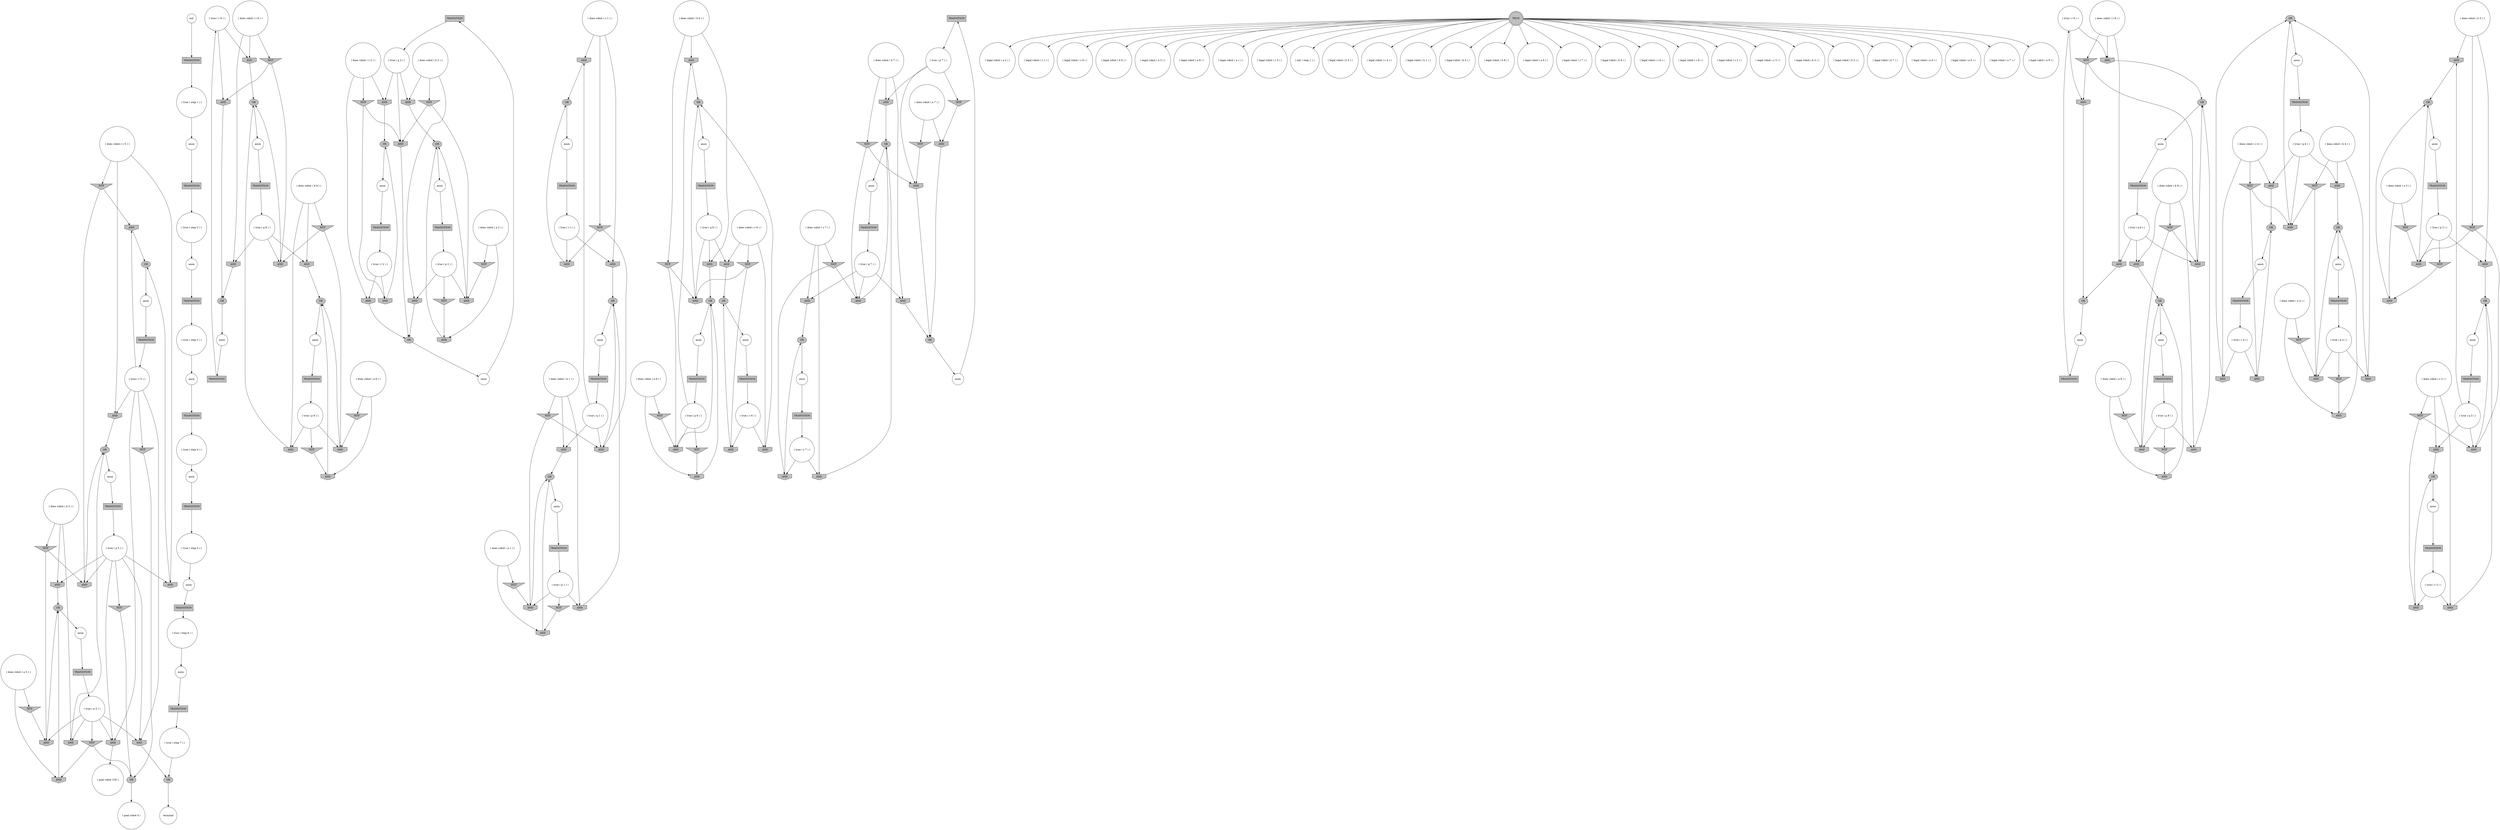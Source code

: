 digraph propNet
{
	"@6196a592"[shape=invtriangle, style= filled, fillcolor=grey, label="NOT"]; "@6196a592"->"@220682a3"; "@6196a592"->"@6384faa9"; 
	"@79110317"[shape=circle, style= filled, fillcolor=white, label="( true ( r 9 ) )"]; "@79110317"->"@45785cc8"; "@79110317"->"@834ebe3"; 
	"@56e4769"[shape=box, style= filled, fillcolor=grey, label="TRANSITION"]; "@56e4769"->"@42528f02"; 
	"@4aaf96a6"[shape=circle, style= filled, fillcolor=white, label="( does robot ( b 9 ) )"]; "@4aaf96a6"->"@cc13daf"; "@4aaf96a6"->"@e70459d"; "@4aaf96a6"->"@409516eb"; 
	"@6367cb6e"[shape=invhouse, style= filled, fillcolor=grey, label="AND"]; "@6367cb6e"->"@6e84ba58"; 
	"@48ec28e6"[shape=invhouse, style= filled, fillcolor=grey, label="AND"]; "@48ec28e6"->"@d3e704c"; 
	"@795fb9e"[shape=circle, style= filled, fillcolor=white, label="anon"]; "@795fb9e"->"@6d3a34e"; 
	"@294cf340"[shape=invhouse, style= filled, fillcolor=grey, label="AND"]; "@294cf340"->"@41b15da8"; 
	"@30949a98"[shape=box, style= filled, fillcolor=grey, label="TRANSITION"]; "@30949a98"->"@7632dc93"; 
	"@5761476e"[shape=circle, style= filled, fillcolor=white, label="( legal robot ( a 2 ) )"]; 
	"@5a2b643a"[shape=circle, style= filled, fillcolor=white, label="( legal robot ( c 1 ) )"]; 
	"@2fcbebd9"[shape=invhouse, style= filled, fillcolor=grey, label="AND"]; "@2fcbebd9"->"@72aa6910"; 
	"@66757067"[shape=circle, style= filled, fillcolor=white, label="( legal robot ( c 9 ) )"]; 
	"@2fda81c9"[shape=circle, style= filled, fillcolor=white, label="( does robot ( b 1 ) )"]; "@2fda81c9"->"@4a9a898b"; "@2fda81c9"->"@58deb579"; "@2fda81c9"->"@48a1562d"; 
	"@625ffc4b"[shape=circle, style= filled, fillcolor=white, label="( does robot ( a 9 ) )"]; "@625ffc4b"->"@441613a9"; "@625ffc4b"->"@24dcee6b"; 
	"@70a990bc"[shape=circle, style= filled, fillcolor=white, label="anon"]; "@70a990bc"->"@aa74e54"; 
	"@4f4d595b"[shape=ellipse, style= filled, fillcolor=grey, label="OR"]; "@4f4d595b"->"@63064c09"; 
	"@7f712567"[shape=invhouse, style= filled, fillcolor=grey, label="AND"]; "@7f712567"->"@56c77c79"; 
	"@58911a88"[shape=circle, style= filled, fillcolor=white, label="anon"]; "@58911a88"->"@2dd542e"; 
	"@46a344ba"[shape=box, style= filled, fillcolor=grey, label="TRANSITION"]; "@46a344ba"->"@6c1456b2"; 
	"@41b15da8"[shape=ellipse, style= filled, fillcolor=grey, label="OR"]; "@41b15da8"->"@58911a88"; 
	"@26559e4e"[shape=invhouse, style= filled, fillcolor=grey, label="AND"]; "@26559e4e"->"@58027d66"; 
	"@59cafbd4"[shape=circle, style= filled, fillcolor=white, label="( true ( r 8 ) )"]; "@59cafbd4"->"@6db3b628"; "@59cafbd4"->"@7feff6e5"; 
	"@60f778d4"[shape=invhouse, style= filled, fillcolor=grey, label="AND"]; "@60f778d4"->"@84b9b53"; 
	"@46ab328f"[shape=ellipse, style= filled, fillcolor=grey, label="OR"]; "@46ab328f"->"@76a256fd"; 
	"@144bd46e"[shape=circle, style= filled, fillcolor=white, label="anon"]; "@144bd46e"->"@1c0e74c4"; 
	"@134adf6c"[shape=circle, style= filled, fillcolor=white, label="( true ( r 7 ) )"]; "@134adf6c"->"@2d40836f"; "@134adf6c"->"@e70a713"; 
	"@3424fc02"[shape=ellipse, style= filled, fillcolor=grey, label="OR"]; "@3424fc02"->"@4ebedf40"; 
	"@1470d657"[shape=invhouse, style= filled, fillcolor=grey, label="AND"]; "@1470d657"->"@3eae184e"; 
	"@26e32acb"[shape=circle, style= filled, fillcolor=white, label="anon"]; "@26e32acb"->"@56e4769"; 
	"@5b5fdf77"[shape=circle, style= filled, fillcolor=white, label="anon"]; "@5b5fdf77"->"@71546e24"; 
	"@f912fb8"[shape=invhouse, style= filled, fillcolor=grey, label="AND"]; "@f912fb8"->"@46ab328f"; 
	"@298f43a5"[shape=invhouse, style= filled, fillcolor=grey, label="AND"]; "@298f43a5"->"@4f660921"; 
	"@69ee4fc3"[shape=circle, style= filled, fillcolor=white, label="anon"]; "@69ee4fc3"->"@26162cad"; 
	"@6a4e0063"[shape=invtriangle, style= filled, fillcolor=grey, label="NOT"]; "@6a4e0063"->"@1470d657"; 
	"@35c63deb"[shape=invhouse, style= filled, fillcolor=grey, label="AND"]; "@35c63deb"->"@6a1ec65a"; 
	"@41d9f7f4"[shape=invhouse, style= filled, fillcolor=grey, label="AND"]; "@41d9f7f4"->"@5a89a1ba"; 
	"@2c85c2ab"[shape=circle, style= filled, fillcolor=white, label="( does robot ( b 8 ) )"]; "@2c85c2ab"->"@b22fd8f"; "@2c85c2ab"->"@76c59007"; "@2c85c2ab"->"@f9d56fc"; 
	"@3d54f97a"[shape=circle, style= filled, fillcolor=white, label="( legal robot ( b 6 ) )"]; 
	"@7db59f9a"[shape=circle, style= filled, fillcolor=white, label="anon"]; "@7db59f9a"->"@464d9a6"; 
	"@2d40836f"[shape=invhouse, style= filled, fillcolor=grey, label="AND"]; "@2d40836f"->"@2f8549da"; 
	"@266f0e5e"[shape=ellipse, style= filled, fillcolor=grey, label="OR"]; "@266f0e5e"->"@17291090"; 
	"@2deecfda"[shape=invhouse, style= filled, fillcolor=grey, label="AND"]; "@2deecfda"->"@1d2e9343"; 
	"@60e168d6"[shape=invtriangle, style= filled, fillcolor=grey, label="NOT"]; "@60e168d6"->"@6db3b628"; "@60e168d6"->"@5c76bdc3"; 
	"@219e99a7"[shape=invtriangle, style= filled, fillcolor=grey, label="NOT"]; "@219e99a7"->"@771f5274"; 
	"@31295f15"[shape=circle, style= filled, fillcolor=white, label="( goal robot 100 )"]; 
	"@599877a4"[shape=invtriangle, style= filled, fillcolor=grey, label="NOT"]; "@599877a4"->"@2b12fec1"; 
	"@11aa2597"[shape=box, style= filled, fillcolor=grey, label="TRANSITION"]; "@11aa2597"->"@2d69271d"; 
	"@90fb530"[shape=circle, style= filled, fillcolor=white, label="( true ( r 4 ) )"]; "@90fb530"->"@3d298f5e"; "@90fb530"->"@11d92910"; 
	"@7fb64d89"[shape=ellipse, style= filled, fillcolor=grey, label="OR"]; "@7fb64d89"->"@359ab04"; 
	"@6a1ec65a"[shape=ellipse, style= filled, fillcolor=grey, label="OR"]; "@6a1ec65a"->"@304e2225"; 
	"@f365570"[shape=circle, style= filled, fillcolor=white, label="( does robot ( a 3 ) )"]; "@f365570"->"@9dea22f"; "@f365570"->"@219e99a7"; 
	"@4f660921"[shape=ellipse, style= filled, fillcolor=grey, label="OR"]; "@4f660921"->"@6823dc90"; 
	"@b2c5164"[shape=circle, style= filled, fillcolor=white, label="( does robot ( a 4 ) )"]; "@b2c5164"->"@1470d657"; "@b2c5164"->"@7e1c5127"; 
	"@62b93ce9"[shape=circle, style= filled, fillcolor=white, label="( legal robot ( a 3 ) )"]; 
	"@1dcfd59f"[shape=ellipse, style= filled, fillcolor=grey, label="OR"]; "@1dcfd59f"->"@c22d5e1"; 
	"@741a324d"[shape=box, style= filled, fillcolor=grey, label="TRANSITION"]; "@741a324d"->"@50b6d5a9"; 
	"@359ab04"[shape=circle, style= filled, fillcolor=white, label="anon"]; "@359ab04"->"@18d93901"; 
	"@76a256fd"[shape=circle, style= filled, fillcolor=white, label="anon"]; "@76a256fd"->"@5630106"; 
	"@2f8549da"[shape=ellipse, style= filled, fillcolor=grey, label="OR"]; "@2f8549da"->"@70a990bc"; 
	"@50485629"[shape=invtriangle, style= filled, fillcolor=grey, label="NOT"]; "@50485629"->"@45785cc8"; "@50485629"->"@48d4d7ae"; 
	"@5630106"[shape=box, style= filled, fillcolor=grey, label="TRANSITION"]; "@5630106"->"@1263f509"; 
	"@7dedad85"[shape=invhouse, style= filled, fillcolor=grey, label="AND"]; "@7dedad85"->"@31295f15"; 
	"@304e2225"[shape=circle, style= filled, fillcolor=white, label="anon"]; "@304e2225"->"@1f8a52bc"; 
	"@446e6005"[shape=invhouse, style= filled, fillcolor=grey, label="AND"]; "@446e6005"->"@33cc542f"; 
	"@1d2e9343"[shape=ellipse, style= filled, fillcolor=grey, label="OR"]; "@1d2e9343"->"@6a727a9d"; 
	"@66127e61"[shape=circle, style= filled, fillcolor=white, label="( legal robot ( a 8 ) )"]; 
	"@2d69271d"[shape=circle, style= filled, fillcolor=white, label="( true ( q 7 ) )"]; "@2d69271d"->"@2d737304"; "@2d69271d"->"@65de1d20"; "@2d69271d"->"@446e6005"; 
	"@7fd279a6"[shape=invhouse, style= filled, fillcolor=grey, label="AND"]; "@7fd279a6"->"@6e84ba58"; 
	"@3d298f5e"[shape=invhouse, style= filled, fillcolor=grey, label="AND"]; "@3d298f5e"->"@1a47d8a1"; 
	"@2d737304"[shape=invhouse, style= filled, fillcolor=grey, label="AND"]; "@2d737304"->"@2f8549da"; 
	"@7f77fd0f"[shape=circle, style= filled, fillcolor=white, label="anon"]; "@7f77fd0f"->"@4f321871"; 
	"@68cd1eb5"[shape=invtriangle, style= filled, fillcolor=grey, label="NOT"]; "@68cd1eb5"->"@3947e048"; 
	"@d6e8516"[shape=invhouse, style= filled, fillcolor=grey, label="AND"]; "@d6e8516"->"@20c385d3"; 
	"@1e6e8817"[shape=circle, style= filled, fillcolor=white, label="( does robot ( c 7 ) )"]; "@1e6e8817"->"@2d737304"; "@1e6e8817"->"@77bcb779"; "@1e6e8817"->"@e70a713"; 
	"@138271f8"[shape=invhouse, style= filled, fillcolor=grey, label="AND"]; "@138271f8"->"@56c77c79"; 
	"@3fc487b8"[shape=box, style= filled, fillcolor=grey, label="TRANSITION"]; "@3fc487b8"->"@1fbee12d"; 
	"@24cb06b7"[shape=invtriangle, style= filled, fillcolor=grey, label="NOT"]; "@24cb06b7"->"@3d298f5e"; "@24cb06b7"->"@1f310a88"; 
	"@5a69bdb"[shape=circle, style= filled, fillcolor=white, label="( does robot ( a 2 ) )"]; "@5a69bdb"->"@6367cb6e"; "@5a69bdb"->"@2a880e38"; 
	"@409516eb"[shape=invhouse, style= filled, fillcolor=grey, label="AND"]; "@409516eb"->"@72aa6910"; 
	"@1e75b2f1"[shape=circle, style= filled, fillcolor=white, label="( legal robot ( a 1 ) )"]; 
	"@636eb1eb"[shape=invtriangle, style= filled, fillcolor=grey, label="NOT"]; "@636eb1eb"->"@9dea22f"; 
	"@765d9eda"[shape=circle, style= filled, fillcolor=white, label="( true ( p 1 ) )"]; "@765d9eda"->"@4a9a898b"; "@765d9eda"->"@599877a4"; "@765d9eda"->"@2deecfda"; 
	"@f6e79e9"[shape=invhouse, style= filled, fillcolor=grey, label="AND"]; "@f6e79e9"->"@58027d66"; 
	"@8f5405"[shape=invtriangle, style= filled, fillcolor=grey, label="NOT"]; "@8f5405"->"@68caab11"; "@8f5405"->"@41d9f7f4"; 
	"@48a1562d"[shape=invhouse, style= filled, fillcolor=grey, label="AND"]; "@48a1562d"->"@1d2e9343"; 
	"@692ecda0"[shape=circle, style= filled, fillcolor=white, label="anon"]; "@692ecda0"->"@4048bb7f"; 
	"@43a31d33"[shape=invtriangle, style= filled, fillcolor=grey, label="NOT"]; "@43a31d33"->"@1f310a88"; "@43a31d33"->"@de97cf8"; 
	"@1fbee12d"[shape=circle, style= filled, fillcolor=white, label="( true ( r 3 ) )"]; "@1fbee12d"->"@26ecdbfa"; "@1fbee12d"->"@35c63deb"; 
	"@64a35c3b"[shape=circle, style= filled, fillcolor=white, label="( legal robot ( c 5 ) )"]; 
	"@125950c0"[shape=circle, style= filled, fillcolor=white, label="anon"]; "@125950c0"->"@7e30e780"; 
	"@cd26649"[shape=circle, style= filled, fillcolor=white, label="( true ( p 6 ) )"]; "@cd26649"->"@294cf340"; "@cd26649"->"@10fbdbb6"; "@cd26649"->"@7f712567"; 
	"@6d395599"[shape=invtriangle, style= filled, fillcolor=grey, label="NOT"]; "@6d395599"->"@441613a9"; 
	"@7632dc93"[shape=circle, style= filled, fillcolor=white, label="( true ( p 7 ) )"]; "@7632dc93"->"@60f778d4"; "@7632dc93"->"@79c2da9b"; "@7632dc93"->"@4463c4c1"; 
	"@4463c4c1"[shape=invhouse, style= filled, fillcolor=grey, label="AND"]; "@4463c4c1"->"@33cc542f"; 
	"@63cbb76e"[shape=circle, style= filled, fillcolor=white, label="anon"]; "@63cbb76e"->"@1f3f58d7"; 
	"@220682a3"[shape=invhouse, style= filled, fillcolor=grey, label="AND"]; "@220682a3"->"@1380fec3"; 
	"@6c1456b2"[shape=circle, style= filled, fillcolor=white, label="( true ( r 1 ) )"]; "@6c1456b2"->"@68caab11"; "@6c1456b2"->"@1a3316c3"; 
	"@4fbb4b1c"[shape=invhouse, style= filled, fillcolor=grey, label="AND"]; "@4fbb4b1c"->"@3eae184e"; 
	"@34da6672"[shape=invhouse, style= filled, fillcolor=grey, label="AND"]; "@34da6672"->"@266f0e5e"; 
	"@1bf91f53"[shape=circle, style= filled, fillcolor=white, label="( init ( step 1 ) )"]; 
	"@51b14f1c"[shape=circle, style= filled, fillcolor=white, label="( true ( q 3 ) )"]; "@51b14f1c"->"@1bc37e15"; "@51b14f1c"->"@29147059"; "@51b14f1c"->"@298f43a5"; 
	"@b22fd8f"[shape=invhouse, style= filled, fillcolor=grey, label="AND"]; "@b22fd8f"->"@33f4cc52"; 
	"@2a880e38"[shape=invtriangle, style= filled, fillcolor=grey, label="NOT"]; "@2a880e38"->"@b2da6ae"; 
	"@6823dc90"[shape=circle, style= filled, fillcolor=white, label="anon"]; "@6823dc90"->"@2a7a1559"; 
	"@1fdbf76f"[shape=circle, style= filled, fillcolor=white, label="( legal robot ( b 5 ) )"]; 
	"@14db386f"[shape=invhouse, style= filled, fillcolor=grey, label="AND"]; "@14db386f"->"@1380fec3"; 
	"@25ceee8"[shape=invtriangle, style= filled, fillcolor=grey, label="NOT"]; "@25ceee8"->"@10060d78"; 
	"@24dcee6b"[shape=invtriangle, style= filled, fillcolor=grey, label="NOT"]; "@24dcee6b"->"@2fcbebd9"; 
	"@26162cad"[shape=box, style= filled, fillcolor=grey, label="TRANSITION"]; "@26162cad"->"@90fb530"; 
	"@56c77c79"[shape=ellipse, style= filled, fillcolor=grey, label="OR"]; "@56c77c79"->"@3d2c967b"; 
	"@2aeba62b"[shape=circle, style= filled, fillcolor=white, label="( true ( q 6 ) )"]; "@2aeba62b"->"@8ad0c48"; "@2aeba62b"->"@4dc7ca31"; "@2aeba62b"->"@138271f8"; 
	"@1790c150"[shape=circle, style= filled, fillcolor=white, label="( legal robot ( c 4 ) )"]; 
	"@76c59007"[shape=invtriangle, style= filled, fillcolor=grey, label="NOT"]; "@76c59007"->"@5c76bdc3"; "@76c59007"->"@515dd004"; 
	"@5a345cf7"[shape=circle, style= filled, fillcolor=white, label="( does robot ( c 3 ) )"]; "@5a345cf7"->"@1bc37e15"; "@5a345cf7"->"@12e71e28"; "@5a345cf7"->"@35c63deb"; 
	"@7e0b50c8"[shape=invhouse, style= filled, fillcolor=grey, label="AND"]; "@7e0b50c8"->"@20c385d3"; 
	"@77bcb779"[shape=invtriangle, style= filled, fillcolor=grey, label="NOT"]; "@77bcb779"->"@2d40836f"; "@77bcb779"->"@65de1d20"; 
	"@11d92910"[shape=invhouse, style= filled, fillcolor=grey, label="AND"]; "@11d92910"->"@46ab328f"; 
	"@1c0e74c4"[shape=box, style= filled, fillcolor=grey, label="TRANSITION"]; "@1c0e74c4"->"@31f19236"; 
	"@4c8b7040"[shape=circle, style= filled, fillcolor=white, label="( legal robot ( b 1 ) )"]; 
	"@7e3084fc"[shape=circle, style= filled, fillcolor=white, label="anon"]; "@7e3084fc"->"@51b46cfd"; 
	"@1ea89464"[shape=invhouse, style= filled, fillcolor=grey, label="AND"]; "@1ea89464"->"@3424fc02"; 
	"@6d989755"[shape=circle, style= filled, fillcolor=white, label="anon"]; "@6d989755"->"@30949a98"; 
	"@31ed1122"[shape=circle, style= filled, fillcolor=white, label="( does robot ( a 8 ) )"]; "@31ed1122"->"@21c3989"; "@31ed1122"->"@19700a20"; 
	"@12e71e28"[shape=invtriangle, style= filled, fillcolor=grey, label="NOT"]; "@12e71e28"->"@26ecdbfa"; "@12e71e28"->"@29147059"; 
	"@7df40924"[shape=circle, style= filled, fillcolor=white, label="( legal robot ( b 4 ) )"]; 
	"@ac4a81d"[shape=box, style= filled, fillcolor=grey, label="TRANSITION"]; "@ac4a81d"->"@337684e5"; 
	"@6adc3c06"[shape=circle, style= filled, fillcolor=white, label="( true ( step 2 ) )"]; "@6adc3c06"->"@674868b3"; 
	"@35a9eb73"[shape=box, style= filled, fillcolor=grey, label="TRANSITION"]; "@35a9eb73"->"@79110317"; 
	"@6cf35e28"[shape=circle, style= filled, fillcolor=white, label="anon"]; "@6cf35e28"->"@d1a0e78"; 
	"@9be2765"[shape=invtriangle, style= filled, fillcolor=grey, label="NOT"]; "@9be2765"->"@7f712567"; 
	"@6e84ba58"[shape=ellipse, style= filled, fillcolor=grey, label="OR"]; "@6e84ba58"->"@7b97849e"; 
	"@4f846d5b"[shape=ellipse, style= filled, fillcolor=grey, label="OR"]; "@4f846d5b"->"@5b5fdf77"; 
	"@279b757b"[shape=circle, style= filled, fillcolor=white, label="( legal robot ( b 8 ) )"]; 
	"@3eae184e"[shape=ellipse, style= filled, fillcolor=grey, label="OR"]; "@3eae184e"->"@1b74bcd9"; 
	"@6c6b0e8a"[shape=invtriangle, style= filled, fillcolor=grey, label="NOT"]; "@6c6b0e8a"->"@10060d78"; 
	"@5b5091b2"[shape=box, style= filled, fillcolor=grey, label="TRANSITION"]; "@5b5091b2"->"@11bfe282"; 
	"@33946170"[shape=ellipse, style= filled, fillcolor=grey, label="OR"]; "@33946170"->"@71535a59"; 
	"@8ad0c48"[shape=invhouse, style= filled, fillcolor=grey, label="AND"]; "@8ad0c48"->"@3424fc02"; 
	"@30d21034"[shape=circle, style= filled, fillcolor=white, label="( goal robot 0 )"]; 
	"@1a47d8a1"[shape=ellipse, style= filled, fillcolor=grey, label="OR"]; "@1a47d8a1"->"@69ee4fc3"; 
	"@63d8753e"[shape=invhouse, style= filled, fillcolor=grey, label="AND"]; "@63d8753e"->"@7fb64d89"; 
	"@607e5c99"[shape=circle, style= filled, fillcolor=white, label="( legal robot ( a 4 ) )"]; 
	"@5fa95543"[shape=circle, style= filled, fillcolor=white, label="( does robot ( b 5 ) )"]; "@5fa95543"->"@15c23672"; "@5fa95543"->"@503186ce"; "@5fa95543"->"@63d8753e"; 
	"@3395417f"[shape=circle, style= filled, fillcolor=white, label="( does robot ( c 2 ) )"]; "@3395417f"->"@f6e79e9"; "@3395417f"->"@1b1328e3"; "@3395417f"->"@43f6a8db"; 
	"@338b5b61"[shape=box, style= filled, fillcolor=grey, label="TRANSITION"]; "@338b5b61"->"@765d9eda"; 
	"@6ad39638"[shape=circle, style= filled, fillcolor=white, label="( true ( p 3 ) )"]; "@6ad39638"->"@5c370b0b"; "@6ad39638"->"@636eb1eb"; "@6ad39638"->"@771f5274"; 
	"@49ea9f07"[shape=invhouse, style= filled, fillcolor=grey, label="AND"]; "@49ea9f07"->"@41b15da8"; 
	"@6a727a9d"[shape=circle, style= filled, fillcolor=white, label="anon"]; "@6a727a9d"->"@338b5b61"; 
	"@1a3316c3"[shape=invhouse, style= filled, fillcolor=grey, label="AND"]; "@1a3316c3"->"@5a89a1ba"; 
	"@631b45e9"[shape=circle, style= filled, fillcolor=white, label="( does robot ( a 1 ) )"]; "@631b45e9"->"@2b12fec1"; "@631b45e9"->"@bd998e4"; 
	"@4ff49707"[shape=circle, style= filled, fillcolor=white, label="( does robot ( c 9 ) )"]; "@4ff49707"->"@34da6672"; "@4ff49707"->"@50485629"; "@4ff49707"->"@834ebe3"; 
	"@aa74e54"[shape=box, style= filled, fillcolor=grey, label="TRANSITION"]; "@aa74e54"->"@134adf6c"; 
	"@2dd542e"[shape=box, style= filled, fillcolor=grey, label="TRANSITION"]; "@2dd542e"->"@2aeba62b"; 
	"@58c8cc3c"[shape=circle, style= filled, fillcolor=white, label="anon"]; "@58c8cc3c"->"@11aa2597"; 
	"@78e0fe1b"[shape=circle, style= filled, fillcolor=white, label="( does robot ( c 5 ) )"]; "@78e0fe1b"->"@14db386f"; "@78e0fe1b"->"@6196a592"; "@78e0fe1b"->"@6cfd57e9"; 
	"@5a4af4b7"[shape=circle, style= filled, fillcolor=white, label="( does robot ( b 3 ) )"]; "@5a4af4b7"->"@5c370b0b"; "@5a4af4b7"->"@264f0ffc"; "@5a4af4b7"->"@298f43a5"; 
	"@65de1d20"[shape=invhouse, style= filled, fillcolor=grey, label="AND"]; "@65de1d20"->"@84b9b53"; 
	"@503186ce"[shape=invtriangle, style= filled, fillcolor=grey, label="NOT"]; "@503186ce"->"@6384faa9"; "@503186ce"->"@3947e048"; 
	"@bf96afd"[shape=circle, style= filled, fillcolor=white, label="( legal robot ( c 7 ) )"]; 
	"@60636964"[shape=circle, style= filled, fillcolor=white, label="( true ( p 5 ) )"]; "@60636964"->"@15c23672"; "@60636964"->"@7dedad85"; "@60636964"->"@4159bb9"; "@60636964"->"@3947e048"; "@60636964"->"@369799a6"; 
	"@1f78f47f"[shape=invtriangle, style= filled, fillcolor=grey, label="NOT"]; "@1f78f47f"->"@6367cb6e"; 
	"@7b97849e"[shape=circle, style= filled, fillcolor=white, label="anon"]; "@7b97849e"->"@148c39c9"; 
	"@71535a59"[shape=circle, style= filled, fillcolor=white, label="anon"]; "@71535a59"->"@3fc487b8"; 
	"@7feff6e5"[shape=invhouse, style= filled, fillcolor=grey, label="AND"]; "@7feff6e5"->"@33f4cc52"; 
	"@409c6d97"[shape=circle, style= filled, fillcolor=white, label="anon"]; "@409c6d97"->"@46a344ba"; 
	"@6101a20a"[shape=circle, style= filled, fillcolor=white, label="anon"]; "@6101a20a"->"@165ccf14"; 
	"@f6a6066"[shape=circle, style= filled, fillcolor=white, label="( does robot ( c 4 ) )"]; "@f6a6066"->"@4ddb723b"; "@f6a6066"->"@24cb06b7"; "@f6a6066"->"@11d92910"; 
	"@63064c09"[shape=circle, style= filled, fillcolor=white, label="anon"]; "@63064c09"->"@549f5955"; 
	"@3947e048"[shape=invhouse, style= filled, fillcolor=grey, label="AND"]; "@3947e048"->"@7fb64d89"; 
	"@20c385d3"[shape=ellipse, style= filled, fillcolor=grey, label="OR"]; "@20c385d3"->"@26e32acb"; 
	"@4a9a898b"[shape=invhouse, style= filled, fillcolor=grey, label="AND"]; "@4a9a898b"->"@5a89a1ba"; 
	"@de97cf8"[shape=invhouse, style= filled, fillcolor=grey, label="AND"]; "@de97cf8"->"@3eae184e"; 
	"@6cfd57e9"[shape=invhouse, style= filled, fillcolor=grey, label="AND"]; "@6cfd57e9"->"@490050ed"; 
	"@26ecdbfa"[shape=invhouse, style= filled, fillcolor=grey, label="AND"]; "@26ecdbfa"->"@33946170"; 
	"@84b9b53"[shape=ellipse, style= filled, fillcolor=grey, label="OR"]; "@84b9b53"->"@58c8cc3c"; 
	"@50b6d5a9"[shape=circle, style= filled, fillcolor=white, label="( true ( step 4 ) )"]; "@50b6d5a9"->"@125950c0"; 
	"@11ee34cd"[shape=invhouse, style= filled, fillcolor=grey, label="AND"]; "@11ee34cd"->"@4f846d5b"; 
	"@2a7a1559"[shape=box, style= filled, fillcolor=grey, label="TRANSITION"]; "@2a7a1559"->"@6ad39638"; 
	"@62d2fdf8"[shape=circle, style= filled, fillcolor=white, label="( true ( q 8 ) )"]; "@62d2fdf8"->"@11ee34cd"; "@62d2fdf8"->"@5c76bdc3"; "@62d2fdf8"->"@f9d56fc"; 
	"@43f6a8db"[shape=invhouse, style= filled, fillcolor=grey, label="AND"]; "@43f6a8db"->"@20c385d3"; 
	"@6384faa9"[shape=invhouse, style= filled, fillcolor=grey, label="AND"]; "@6384faa9"->"@490050ed"; 
	"@d98f4b7"[shape=circle, style= filled, fillcolor=white, label="( does robot ( b 7 ) )"]; "@d98f4b7"->"@60f778d4"; "@d98f4b7"->"@37a6aec2"; "@d98f4b7"->"@446e6005"; 
	"@369799a6"[shape=invhouse, style= filled, fillcolor=grey, label="AND"]; "@369799a6"->"@1dcfd59f"; 
	"@38bfeb8d"[shape=circle, style= filled, fillcolor=white, label="( true ( p 9 ) )"]; "@38bfeb8d"->"@cc13daf"; "@38bfeb8d"->"@6d395599"; "@38bfeb8d"->"@2fcbebd9"; 
	"@5a89a1ba"[shape=ellipse, style= filled, fillcolor=grey, label="OR"]; "@5a89a1ba"->"@795fb9e"; 
	"@1f8a52bc"[shape=box, style= filled, fillcolor=grey, label="TRANSITION"]; "@1f8a52bc"->"@51b14f1c"; 
	"@4048bb7f"[shape=box, style= filled, fillcolor=grey, label="TRANSITION"]; "@4048bb7f"->"@705f2d30"; 
	"@295c086b"[shape=box, style= filled, fillcolor=grey, label="TRANSITION"]; "@295c086b"->"@5699b310"; 
	"@12c3e3f9"[shape=circle, style= filled, fillcolor=white, label="( legal robot ( b 9 ) )"]; 
	"@51d716ed"[shape=invtriangle, style= filled, fillcolor=grey, label="NOT"]; "@51d716ed"->"@4463c4c1"; 
	"@7e1c5127"[shape=invtriangle, style= filled, fillcolor=grey, label="NOT"]; "@7e1c5127"->"@de97cf8"; 
	"@5c370b0b"[shape=invhouse, style= filled, fillcolor=grey, label="AND"]; "@5c370b0b"->"@6a1ec65a"; 
	"@11bfe282"[shape=circle, style= filled, fillcolor=white, label="( true ( step 1 ) )"]; "@11bfe282"->"@63cbb76e"; 
	"@bd998e4"[shape=invtriangle, style= filled, fillcolor=grey, label="NOT"]; "@bd998e4"->"@2deecfda"; 
	"@75c5a2fa"[shape=circle, style= filled, fillcolor=white, label="( legal robot ( c 6 ) )"]; 
	"@10f1ebb1"[shape=circle, style= filled, fillcolor=white, label="( does robot ( c 6 ) )"]; "@10f1ebb1"->"@8ad0c48"; "@10f1ebb1"->"@5902e4a4"; "@10f1ebb1"->"@49ea9f07"; 
	"@77c26681"[shape=circle, style= filled, fillcolor=white, label="( true ( step 5 ) )"]; "@77c26681"->"@6101a20a"; 
	"@1380fec3"[shape=ellipse, style= filled, fillcolor=grey, label="OR"]; "@1380fec3"->"@7db59f9a"; 
	"@4f321871"[shape=box, style= filled, fillcolor=grey, label="TRANSITION"]; "@4f321871"->"@38bfeb8d"; 
	"@148c39c9"[shape=box, style= filled, fillcolor=grey, label="TRANSITION"]; "@148c39c9"->"@7aa2614e"; 
	"@165ccf14"[shape=box, style= filled, fillcolor=grey, label="TRANSITION"]; "@165ccf14"->"@16690d06"; 
	"@1617695e"[shape=circle, style= filled, fillcolor=white, label="anon"]; "@1617695e"->"@3075ad84"; 
	"@51b46cfd"[shape=box, style= filled, fillcolor=grey, label="TRANSITION"]; "@51b46cfd"->"@62d2fdf8"; 
	"@47b1336"[shape=circle, style= filled, fillcolor=white, label="( does robot ( b 6 ) )"]; "@47b1336"->"@294cf340"; "@47b1336"->"@1c06bbcb"; "@47b1336"->"@138271f8"; 
	"@10fbdbb6"[shape=invtriangle, style= filled, fillcolor=grey, label="NOT"]; "@10fbdbb6"->"@190ff4f1"; 
	"@29147059"[shape=invhouse, style= filled, fillcolor=grey, label="AND"]; "@29147059"->"@6a1ec65a"; 
	"@68e06db0"[shape=circle, style= filled, fillcolor=white, label="( does robot ( c 1 ) )"]; "@68e06db0"->"@48ec28e6"; "@68e06db0"->"@8f5405"; "@68e06db0"->"@1a3316c3"; 
	"@42528f02"[shape=circle, style= filled, fillcolor=white, label="( true ( q 2 ) )"]; "@42528f02"->"@f6e79e9"; "@42528f02"->"@7e0b50c8"; "@42528f02"->"@7fd279a6"; 
	"@19700a20"[shape=invtriangle, style= filled, fillcolor=grey, label="NOT"]; "@19700a20"->"@515dd004"; 
	"@3d2c967b"[shape=circle, style= filled, fillcolor=white, label="anon"]; "@3d2c967b"->"@1d8bd01d"; 
	"@79c2da9b"[shape=invtriangle, style= filled, fillcolor=grey, label="NOT"]; "@79c2da9b"->"@324f9b37"; 
	"@515dd004"[shape=invhouse, style= filled, fillcolor=grey, label="AND"]; "@515dd004"->"@579926f0"; 
	"@4d81aed8"[shape=invtriangle, style= filled, fillcolor=grey, label="NOT"]; "@4d81aed8"->"@7e0b50c8"; "@4d81aed8"->"@b2da6ae"; 
	"@4b8d16d3"[shape=box, style= filled, fillcolor=grey, label="TRANSITION"]; "@4b8d16d3"->"@2bcdde4d"; 
	"@f9d56fc"[shape=invhouse, style= filled, fillcolor=grey, label="AND"]; "@f9d56fc"->"@579926f0"; 
	"@d1a0e78"[shape=box, style= filled, fillcolor=grey, label="TRANSITION"]; "@d1a0e78"->"@477f3c0e"; 
	"@e70a713"[shape=invhouse, style= filled, fillcolor=grey, label="AND"]; "@e70a713"->"@84b9b53"; 
	"@6d372254"[shape=invtriangle, style= filled, fillcolor=grey, label="NOT"]; "@6d372254"->"@21c3989"; 
	"@528bb1ef"[shape=doublecircle, style= filled, fillcolor=grey, label="TRUE"]; "@528bb1ef"->"@2be2ba97"; "@528bb1ef"->"@66757067"; "@528bb1ef"->"@7b03369e"; "@528bb1ef"->"@64a35c3b"; "@528bb1ef"->"@5a2b643a"; "@528bb1ef"->"@1790c150"; "@528bb1ef"->"@75c5a2fa"; "@528bb1ef"->"@bf96afd"; "@528bb1ef"->"@a72d50c"; "@528bb1ef"->"@1bf91f53"; "@528bb1ef"->"@4373aca4"; "@528bb1ef"->"@31d98b5"; "@528bb1ef"->"@1fdbf76f"; "@528bb1ef"->"@4c8b7040"; "@528bb1ef"->"@12c3e3f9"; "@528bb1ef"->"@7df40924"; "@528bb1ef"->"@3d54f97a"; "@528bb1ef"->"@2a4a87e0"; "@528bb1ef"->"@279b757b"; "@528bb1ef"->"@7a7be585"; "@528bb1ef"->"@607e5c99"; "@528bb1ef"->"@1e75b2f1"; "@528bb1ef"->"@62b93ce9"; "@528bb1ef"->"@474baaf6"; "@528bb1ef"->"@55c3bc12"; "@528bb1ef"->"@66127e61"; "@528bb1ef"->"@4de7483e"; "@528bb1ef"->"@5761476e"; 
	"@37a6aec2"[shape=invtriangle, style= filled, fillcolor=grey, label="NOT"]; "@37a6aec2"->"@65de1d20"; "@37a6aec2"->"@4463c4c1"; 
	"@58027d66"[shape=ellipse, style= filled, fillcolor=grey, label="OR"]; "@58027d66"->"@6cf35e28"; 
	"@579926f0"[shape=ellipse, style= filled, fillcolor=grey, label="OR"]; "@579926f0"->"@144bd46e"; 
	"@1263f509"[shape=circle, style= filled, fillcolor=white, label="( true ( q 4 ) )"]; "@1263f509"->"@4ddb723b"; "@1263f509"->"@1f310a88"; "@1263f509"->"@4fbb4b1c"; 
	"@771f5274"[shape=invhouse, style= filled, fillcolor=grey, label="AND"]; "@771f5274"->"@4f660921"; 
	"@cc13daf"[shape=invhouse, style= filled, fillcolor=grey, label="AND"]; "@cc13daf"->"@4f4d595b"; 
	"@705f2d30"[shape=circle, style= filled, fillcolor=white, label="( true ( step 7 ) )"]; "@705f2d30"->"@1dcfd59f"; 
	"@16690d06"[shape=circle, style= filled, fillcolor=white, label="( true ( step 6 ) )"]; "@16690d06"->"@692ecda0"; 
	"@71546e24"[shape=box, style= filled, fillcolor=grey, label="TRANSITION"]; "@71546e24"->"@59cafbd4"; 
	"@477f3c0e"[shape=circle, style= filled, fillcolor=white, label="( true ( r 2 ) )"]; "@477f3c0e"->"@26559e4e"; "@477f3c0e"->"@43f6a8db"; 
	"@d3e704c"[shape=ellipse, style= filled, fillcolor=grey, label="OR"]; "@d3e704c"->"@409c6d97"; 
	"@2be2ba97"[shape=circle, style= filled, fillcolor=white, label="( legal robot ( c 8 ) )"]; 
	"@324f9b37"[shape=invhouse, style= filled, fillcolor=grey, label="AND"]; "@324f9b37"->"@33cc542f"; 
	"@48d4d7ae"[shape=invhouse, style= filled, fillcolor=grey, label="AND"]; "@48d4d7ae"->"@4f4d595b"; 
	"@3ab5a3c9"[shape=circle, style= filled, fillcolor=white, label="( true ( q 5 ) )"]; "@3ab5a3c9"->"@14db386f"; "@3ab5a3c9"->"@6384faa9"; "@3ab5a3c9"->"@7dedad85"; "@3ab5a3c9"->"@25ceee8"; "@3ab5a3c9"->"@63d8753e"; "@3ab5a3c9"->"@369799a6"; 
	"@a72d50c"[shape=circle, style= filled, fillcolor=white, label="( legal robot ( c 3 ) )"]; 
	"@10060d78"[shape=ellipse, style= filled, fillcolor=grey, label="OR"]; "@10060d78"->"@30d21034"; 
	"@2bcdde4d"[shape=circle, style= filled, fillcolor=white, label="( true ( p 4 ) )"]; "@2bcdde4d"->"@f912fb8"; "@2bcdde4d"->"@6a4e0063"; "@2bcdde4d"->"@de97cf8"; 
	"@b2da6ae"[shape=invhouse, style= filled, fillcolor=grey, label="AND"]; "@b2da6ae"->"@6e84ba58"; 
	"@5699b310"[shape=circle, style= filled, fillcolor=white, label="( true ( r 6 ) )"]; "@5699b310"->"@1ea89464"; "@5699b310"->"@49ea9f07"; 
	"@337684e5"[shape=circle, style= filled, fillcolor=white, label="( true ( step 3 ) )"]; "@337684e5"->"@6411efda"; 
	"@21c3989"[shape=invhouse, style= filled, fillcolor=grey, label="AND"]; "@21c3989"->"@579926f0"; 
	"@1d8bd01d"[shape=box, style= filled, fillcolor=grey, label="TRANSITION"]; "@1d8bd01d"->"@cd26649"; 
	"@6db3b628"[shape=invhouse, style= filled, fillcolor=grey, label="AND"]; "@6db3b628"->"@4f846d5b"; 
	"@6d3a34e"[shape=box, style= filled, fillcolor=grey, label="TRANSITION"]; "@6d3a34e"->"@3b7108b9"; 
	"@7b03369e"[shape=circle, style= filled, fillcolor=white, label="( legal robot ( c 2 ) )"]; 
	"@5902e4a4"[shape=invtriangle, style= filled, fillcolor=grey, label="NOT"]; "@5902e4a4"->"@1ea89464"; "@5902e4a4"->"@4dc7ca31"; 
	"@33f4cc52"[shape=ellipse, style= filled, fillcolor=grey, label="OR"]; "@33f4cc52"->"@7e3084fc"; 
	"@58deb579"[shape=invtriangle, style= filled, fillcolor=grey, label="NOT"]; "@58deb579"->"@41d9f7f4"; "@58deb579"->"@2deecfda"; 
	"@31d98b5"[shape=circle, style= filled, fillcolor=white, label="( legal robot ( b 2 ) )"]; 
	"@3b87582d"[shape=circle, style= filled, fillcolor=white, label="( true ( r 5 ) )"]; "@3b87582d"->"@220682a3"; "@3b87582d"->"@6cfd57e9"; "@3b87582d"->"@7dedad85"; "@3b87582d"->"@6c6b0e8a"; "@3b87582d"->"@369799a6"; 
	"@7dfd6857"[shape=circle, style= filled, fillcolor=white, label="( true ( q 9 ) )"]; "@7dfd6857"->"@34da6672"; "@7dfd6857"->"@48d4d7ae"; "@7dfd6857"->"@409516eb"; 
	"@2a4a87e0"[shape=circle, style= filled, fillcolor=white, label="( legal robot ( b 7 ) )"]; 
	"@322c2b87"[shape=circle, style= filled, fillcolor=white, label="( does robot ( a 7 ) )"]; "@322c2b87"->"@324f9b37"; "@322c2b87"->"@51d716ed"; 
	"@4159bb9"[shape=invtriangle, style= filled, fillcolor=grey, label="NOT"]; "@4159bb9"->"@10060d78"; "@4159bb9"->"@540159f3"; 
	"@1b74bcd9"[shape=circle, style= filled, fillcolor=white, label="anon"]; "@1b74bcd9"->"@4b8d16d3"; 
	"@45785cc8"[shape=invhouse, style= filled, fillcolor=grey, label="AND"]; "@45785cc8"->"@266f0e5e"; 
	"@15c23672"[shape=invhouse, style= filled, fillcolor=grey, label="AND"]; "@15c23672"->"@490050ed"; 
	"@7e30e780"[shape=box, style= filled, fillcolor=grey, label="TRANSITION"]; "@7e30e780"->"@77c26681"; 
	"@264f0ffc"[shape=invtriangle, style= filled, fillcolor=grey, label="NOT"]; "@264f0ffc"->"@29147059"; "@264f0ffc"->"@771f5274"; 
	"@5c76bdc3"[shape=invhouse, style= filled, fillcolor=grey, label="AND"]; "@5c76bdc3"->"@33f4cc52"; 
	"@17291090"[shape=circle, style= filled, fillcolor=white, label="anon"]; "@17291090"->"@35a9eb73"; 
	"@1f310a88"[shape=invhouse, style= filled, fillcolor=grey, label="AND"]; "@1f310a88"->"@46ab328f"; 
	"@72aa6910"[shape=ellipse, style= filled, fillcolor=grey, label="OR"]; "@72aa6910"->"@7f77fd0f"; 
	"@474baaf6"[shape=circle, style= filled, fillcolor=white, label="( legal robot ( a 5 ) )"]; 
	"@7b58d4e6"[shape=circle, style= filled, fillcolor=white, label="( does robot ( a 5 ) )"]; "@7b58d4e6"->"@540159f3"; "@7b58d4e6"->"@68cd1eb5"; 
	"@441613a9"[shape=invhouse, style= filled, fillcolor=grey, label="AND"]; "@441613a9"->"@72aa6910"; 
	"@464d9a6"[shape=box, style= filled, fillcolor=grey, label="TRANSITION"]; "@464d9a6"->"@3b87582d"; 
	"@c22d5e1"[shape=circle, style= filled, fillcolor=white, label="terminal"]; 
	"@31f19236"[shape=circle, style= filled, fillcolor=white, label="( true ( p 8 ) )"]; "@31f19236"->"@b22fd8f"; "@31f19236"->"@6d372254"; "@31f19236"->"@515dd004"; 
	"@3b7108b9"[shape=circle, style= filled, fillcolor=white, label="( true ( q 1 ) )"]; "@3b7108b9"->"@48ec28e6"; "@3b7108b9"->"@41d9f7f4"; "@3b7108b9"->"@48a1562d"; 
	"@549f5955"[shape=box, style= filled, fillcolor=grey, label="TRANSITION"]; "@549f5955"->"@7dfd6857"; 
	"@6411efda"[shape=circle, style= filled, fillcolor=white, label="anon"]; "@6411efda"->"@741a324d"; 
	"@1c06bbcb"[shape=invtriangle, style= filled, fillcolor=grey, label="NOT"]; "@1c06bbcb"->"@4dc7ca31"; "@1c06bbcb"->"@7f712567"; 
	"@55c3bc12"[shape=circle, style= filled, fillcolor=white, label="( legal robot ( a 7 ) )"]; 
	"@2b12fec1"[shape=invhouse, style= filled, fillcolor=grey, label="AND"]; "@2b12fec1"->"@1d2e9343"; 
	"@1bc37e15"[shape=invhouse, style= filled, fillcolor=grey, label="AND"]; "@1bc37e15"->"@33946170"; 
	"@834ebe3"[shape=invhouse, style= filled, fillcolor=grey, label="AND"]; "@834ebe3"->"@4f4d595b"; 
	"@4373aca4"[shape=circle, style= filled, fillcolor=white, label="( legal robot ( b 3 ) )"]; 
	"@18d93901"[shape=box, style= filled, fillcolor=grey, label="TRANSITION"]; "@18d93901"->"@60636964"; 
	"@337a0aa3"[shape=circle, style= filled, fillcolor=white, label="( does robot ( b 2 ) )"]; "@337a0aa3"->"@d6e8516"; "@337a0aa3"->"@4d81aed8"; "@337a0aa3"->"@7fd279a6"; 
	"@4de7483e"[shape=circle, style= filled, fillcolor=white, label="( legal robot ( a 9 ) )"]; 
	"@68caab11"[shape=invhouse, style= filled, fillcolor=grey, label="AND"]; "@68caab11"->"@d3e704c"; 
	"@64a7117b"[shape=circle, style= filled, fillcolor=white, label="( does robot ( a 6 ) )"]; "@64a7117b"->"@190ff4f1"; "@64a7117b"->"@9be2765"; 
	"@4ddb723b"[shape=invhouse, style= filled, fillcolor=grey, label="AND"]; "@4ddb723b"->"@1a47d8a1"; 
	"@348feb6d"[shape=circle, style= filled, fillcolor=white, label="init"]; "@348feb6d"->"@5b5091b2"; 
	"@33cc542f"[shape=ellipse, style= filled, fillcolor=grey, label="OR"]; "@33cc542f"->"@6d989755"; 
	"@1f3f58d7"[shape=box, style= filled, fillcolor=grey, label="TRANSITION"]; "@1f3f58d7"->"@6adc3c06"; 
	"@4e7a8391"[shape=circle, style= filled, fillcolor=white, label="( does robot ( b 4 ) )"]; "@4e7a8391"->"@f912fb8"; "@4e7a8391"->"@43a31d33"; "@4e7a8391"->"@4fbb4b1c"; 
	"@7aa2614e"[shape=circle, style= filled, fillcolor=white, label="( true ( p 2 ) )"]; "@7aa2614e"->"@d6e8516"; "@7aa2614e"->"@1f78f47f"; "@7aa2614e"->"@b2da6ae"; 
	"@e70459d"[shape=invtriangle, style= filled, fillcolor=grey, label="NOT"]; "@e70459d"->"@48d4d7ae"; "@e70459d"->"@2fcbebd9"; 
	"@490050ed"[shape=ellipse, style= filled, fillcolor=grey, label="OR"]; "@490050ed"->"@1617695e"; 
	"@1b1328e3"[shape=invtriangle, style= filled, fillcolor=grey, label="NOT"]; "@1b1328e3"->"@26559e4e"; "@1b1328e3"->"@7e0b50c8"; 
	"@9dea22f"[shape=invhouse, style= filled, fillcolor=grey, label="AND"]; "@9dea22f"->"@4f660921"; 
	"@3075ad84"[shape=box, style= filled, fillcolor=grey, label="TRANSITION"]; "@3075ad84"->"@3ab5a3c9"; 
	"@540159f3"[shape=invhouse, style= filled, fillcolor=grey, label="AND"]; "@540159f3"->"@7fb64d89"; 
	"@4dc7ca31"[shape=invhouse, style= filled, fillcolor=grey, label="AND"]; "@4dc7ca31"->"@41b15da8"; 
	"@674868b3"[shape=circle, style= filled, fillcolor=white, label="anon"]; "@674868b3"->"@ac4a81d"; 
	"@4ebedf40"[shape=circle, style= filled, fillcolor=white, label="anon"]; "@4ebedf40"->"@295c086b"; 
	"@7a7be585"[shape=circle, style= filled, fillcolor=white, label="( legal robot ( a 6 ) )"]; 
	"@190ff4f1"[shape=invhouse, style= filled, fillcolor=grey, label="AND"]; "@190ff4f1"->"@56c77c79"; 
	"@6ce72f18"[shape=circle, style= filled, fillcolor=white, label="( does robot ( c 8 ) )"]; "@6ce72f18"->"@11ee34cd"; "@6ce72f18"->"@60e168d6"; "@6ce72f18"->"@7feff6e5"; 
}